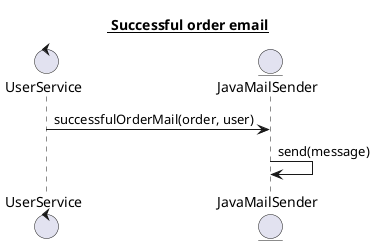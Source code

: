 @startuml
title <U> Successful order email

control "UserService" as Service
entity JavaMailSender as Mail

Service -> Mail : successfulOrderMail(order, user)
Mail -> Mail : send(message)


@enduml